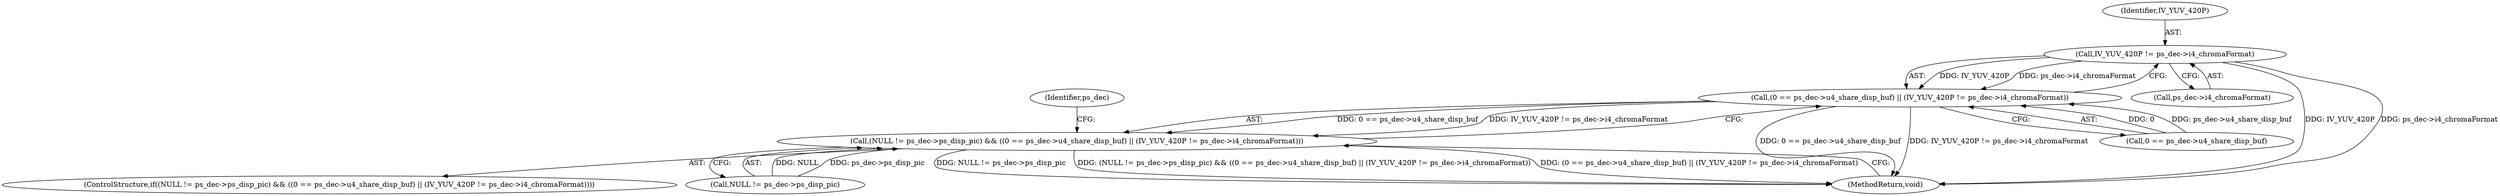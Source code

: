 digraph "0_Android_ba604d336b40fd4bde1622f64d67135bdbd61301@pointer" {
"1000460" [label="(Call,IV_YUV_420P != ps_dec->i4_chromaFormat)"];
"1000454" [label="(Call,(0 == ps_dec->u4_share_disp_buf) || (IV_YUV_420P != ps_dec->i4_chromaFormat))"];
"1000448" [label="(Call,(NULL != ps_dec->ps_disp_pic) && ((0 == ps_dec->u4_share_disp_buf) || (IV_YUV_420P != ps_dec->i4_chromaFormat)))"];
"1000460" [label="(Call,IV_YUV_420P != ps_dec->i4_chromaFormat)"];
"1000447" [label="(ControlStructure,if((NULL != ps_dec->ps_disp_pic) && ((0 == ps_dec->u4_share_disp_buf) || (IV_YUV_420P != ps_dec->i4_chromaFormat))))"];
"1000448" [label="(Call,(NULL != ps_dec->ps_disp_pic) && ((0 == ps_dec->u4_share_disp_buf) || (IV_YUV_420P != ps_dec->i4_chromaFormat)))"];
"1000461" [label="(Identifier,IV_YUV_420P)"];
"1000449" [label="(Call,NULL != ps_dec->ps_disp_pic)"];
"1000462" [label="(Call,ps_dec->i4_chromaFormat)"];
"1000477" [label="(MethodReturn,void)"];
"1000466" [label="(Identifier,ps_dec)"];
"1000455" [label="(Call,0 == ps_dec->u4_share_disp_buf)"];
"1000454" [label="(Call,(0 == ps_dec->u4_share_disp_buf) || (IV_YUV_420P != ps_dec->i4_chromaFormat))"];
"1000460" -> "1000454"  [label="AST: "];
"1000460" -> "1000462"  [label="CFG: "];
"1000461" -> "1000460"  [label="AST: "];
"1000462" -> "1000460"  [label="AST: "];
"1000454" -> "1000460"  [label="CFG: "];
"1000460" -> "1000477"  [label="DDG: IV_YUV_420P"];
"1000460" -> "1000477"  [label="DDG: ps_dec->i4_chromaFormat"];
"1000460" -> "1000454"  [label="DDG: IV_YUV_420P"];
"1000460" -> "1000454"  [label="DDG: ps_dec->i4_chromaFormat"];
"1000454" -> "1000448"  [label="AST: "];
"1000454" -> "1000455"  [label="CFG: "];
"1000455" -> "1000454"  [label="AST: "];
"1000448" -> "1000454"  [label="CFG: "];
"1000454" -> "1000477"  [label="DDG: 0 == ps_dec->u4_share_disp_buf"];
"1000454" -> "1000477"  [label="DDG: IV_YUV_420P != ps_dec->i4_chromaFormat"];
"1000454" -> "1000448"  [label="DDG: 0 == ps_dec->u4_share_disp_buf"];
"1000454" -> "1000448"  [label="DDG: IV_YUV_420P != ps_dec->i4_chromaFormat"];
"1000455" -> "1000454"  [label="DDG: 0"];
"1000455" -> "1000454"  [label="DDG: ps_dec->u4_share_disp_buf"];
"1000448" -> "1000447"  [label="AST: "];
"1000448" -> "1000449"  [label="CFG: "];
"1000449" -> "1000448"  [label="AST: "];
"1000466" -> "1000448"  [label="CFG: "];
"1000477" -> "1000448"  [label="CFG: "];
"1000448" -> "1000477"  [label="DDG: NULL != ps_dec->ps_disp_pic"];
"1000448" -> "1000477"  [label="DDG: (NULL != ps_dec->ps_disp_pic) && ((0 == ps_dec->u4_share_disp_buf) || (IV_YUV_420P != ps_dec->i4_chromaFormat))"];
"1000448" -> "1000477"  [label="DDG: (0 == ps_dec->u4_share_disp_buf) || (IV_YUV_420P != ps_dec->i4_chromaFormat)"];
"1000449" -> "1000448"  [label="DDG: NULL"];
"1000449" -> "1000448"  [label="DDG: ps_dec->ps_disp_pic"];
}
